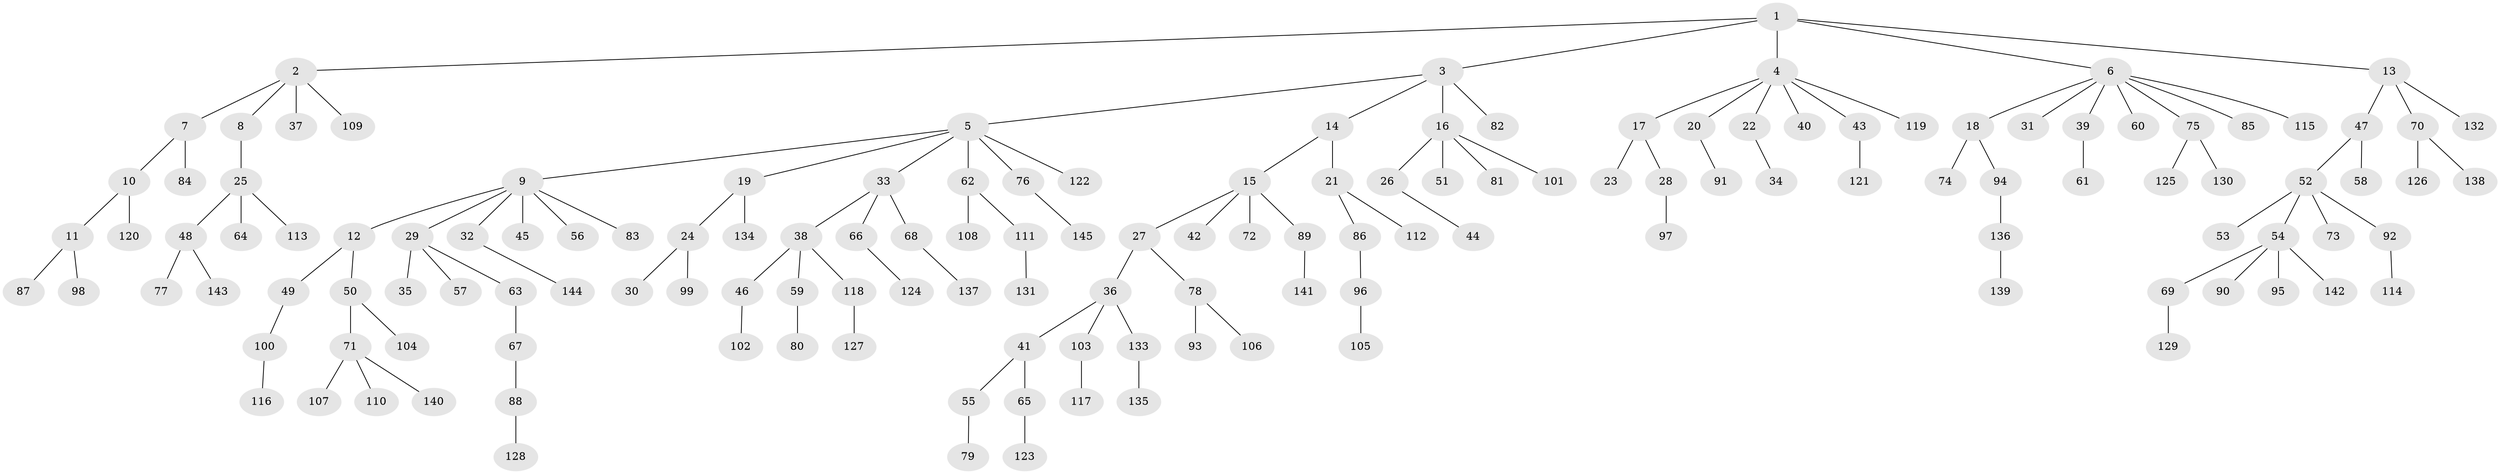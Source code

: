 // Generated by graph-tools (version 1.1) at 2025/36/03/09/25 02:36:37]
// undirected, 145 vertices, 144 edges
graph export_dot {
graph [start="1"]
  node [color=gray90,style=filled];
  1;
  2;
  3;
  4;
  5;
  6;
  7;
  8;
  9;
  10;
  11;
  12;
  13;
  14;
  15;
  16;
  17;
  18;
  19;
  20;
  21;
  22;
  23;
  24;
  25;
  26;
  27;
  28;
  29;
  30;
  31;
  32;
  33;
  34;
  35;
  36;
  37;
  38;
  39;
  40;
  41;
  42;
  43;
  44;
  45;
  46;
  47;
  48;
  49;
  50;
  51;
  52;
  53;
  54;
  55;
  56;
  57;
  58;
  59;
  60;
  61;
  62;
  63;
  64;
  65;
  66;
  67;
  68;
  69;
  70;
  71;
  72;
  73;
  74;
  75;
  76;
  77;
  78;
  79;
  80;
  81;
  82;
  83;
  84;
  85;
  86;
  87;
  88;
  89;
  90;
  91;
  92;
  93;
  94;
  95;
  96;
  97;
  98;
  99;
  100;
  101;
  102;
  103;
  104;
  105;
  106;
  107;
  108;
  109;
  110;
  111;
  112;
  113;
  114;
  115;
  116;
  117;
  118;
  119;
  120;
  121;
  122;
  123;
  124;
  125;
  126;
  127;
  128;
  129;
  130;
  131;
  132;
  133;
  134;
  135;
  136;
  137;
  138;
  139;
  140;
  141;
  142;
  143;
  144;
  145;
  1 -- 2;
  1 -- 3;
  1 -- 4;
  1 -- 6;
  1 -- 13;
  2 -- 7;
  2 -- 8;
  2 -- 37;
  2 -- 109;
  3 -- 5;
  3 -- 14;
  3 -- 16;
  3 -- 82;
  4 -- 17;
  4 -- 20;
  4 -- 22;
  4 -- 40;
  4 -- 43;
  4 -- 119;
  5 -- 9;
  5 -- 19;
  5 -- 33;
  5 -- 62;
  5 -- 76;
  5 -- 122;
  6 -- 18;
  6 -- 31;
  6 -- 39;
  6 -- 60;
  6 -- 75;
  6 -- 85;
  6 -- 115;
  7 -- 10;
  7 -- 84;
  8 -- 25;
  9 -- 12;
  9 -- 29;
  9 -- 32;
  9 -- 45;
  9 -- 56;
  9 -- 83;
  10 -- 11;
  10 -- 120;
  11 -- 87;
  11 -- 98;
  12 -- 49;
  12 -- 50;
  13 -- 47;
  13 -- 70;
  13 -- 132;
  14 -- 15;
  14 -- 21;
  15 -- 27;
  15 -- 42;
  15 -- 72;
  15 -- 89;
  16 -- 26;
  16 -- 51;
  16 -- 81;
  16 -- 101;
  17 -- 23;
  17 -- 28;
  18 -- 74;
  18 -- 94;
  19 -- 24;
  19 -- 134;
  20 -- 91;
  21 -- 86;
  21 -- 112;
  22 -- 34;
  24 -- 30;
  24 -- 99;
  25 -- 48;
  25 -- 64;
  25 -- 113;
  26 -- 44;
  27 -- 36;
  27 -- 78;
  28 -- 97;
  29 -- 35;
  29 -- 57;
  29 -- 63;
  32 -- 144;
  33 -- 38;
  33 -- 66;
  33 -- 68;
  36 -- 41;
  36 -- 103;
  36 -- 133;
  38 -- 46;
  38 -- 59;
  38 -- 118;
  39 -- 61;
  41 -- 55;
  41 -- 65;
  43 -- 121;
  46 -- 102;
  47 -- 52;
  47 -- 58;
  48 -- 77;
  48 -- 143;
  49 -- 100;
  50 -- 71;
  50 -- 104;
  52 -- 53;
  52 -- 54;
  52 -- 73;
  52 -- 92;
  54 -- 69;
  54 -- 90;
  54 -- 95;
  54 -- 142;
  55 -- 79;
  59 -- 80;
  62 -- 108;
  62 -- 111;
  63 -- 67;
  65 -- 123;
  66 -- 124;
  67 -- 88;
  68 -- 137;
  69 -- 129;
  70 -- 126;
  70 -- 138;
  71 -- 107;
  71 -- 110;
  71 -- 140;
  75 -- 125;
  75 -- 130;
  76 -- 145;
  78 -- 93;
  78 -- 106;
  86 -- 96;
  88 -- 128;
  89 -- 141;
  92 -- 114;
  94 -- 136;
  96 -- 105;
  100 -- 116;
  103 -- 117;
  111 -- 131;
  118 -- 127;
  133 -- 135;
  136 -- 139;
}
